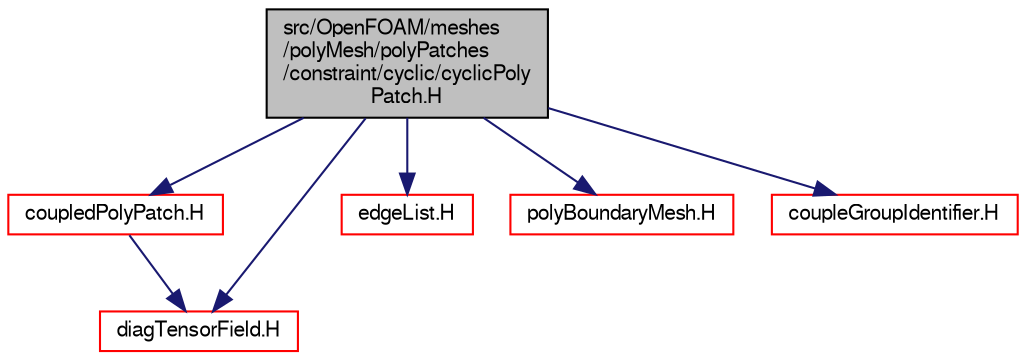 digraph "src/OpenFOAM/meshes/polyMesh/polyPatches/constraint/cyclic/cyclicPolyPatch.H"
{
  bgcolor="transparent";
  edge [fontname="FreeSans",fontsize="10",labelfontname="FreeSans",labelfontsize="10"];
  node [fontname="FreeSans",fontsize="10",shape=record];
  Node0 [label="src/OpenFOAM/meshes\l/polyMesh/polyPatches\l/constraint/cyclic/cyclicPoly\lPatch.H",height=0.2,width=0.4,color="black", fillcolor="grey75", style="filled", fontcolor="black"];
  Node0 -> Node1 [color="midnightblue",fontsize="10",style="solid",fontname="FreeSans"];
  Node1 [label="coupledPolyPatch.H",height=0.2,width=0.4,color="red",URL="$a11675.html"];
  Node1 -> Node153 [color="midnightblue",fontsize="10",style="solid",fontname="FreeSans"];
  Node153 [label="diagTensorField.H",height=0.2,width=0.4,color="red",URL="$a09545.html"];
  Node0 -> Node56 [color="midnightblue",fontsize="10",style="solid",fontname="FreeSans"];
  Node56 [label="edgeList.H",height=0.2,width=0.4,color="red",URL="$a11312.html"];
  Node0 -> Node157 [color="midnightblue",fontsize="10",style="solid",fontname="FreeSans"];
  Node157 [label="polyBoundaryMesh.H",height=0.2,width=0.4,color="red",URL="$a11615.html"];
  Node0 -> Node153 [color="midnightblue",fontsize="10",style="solid",fontname="FreeSans"];
  Node0 -> Node172 [color="midnightblue",fontsize="10",style="solid",fontname="FreeSans"];
  Node172 [label="coupleGroupIdentifier.H",height=0.2,width=0.4,color="red",URL="$a11132.html"];
}
